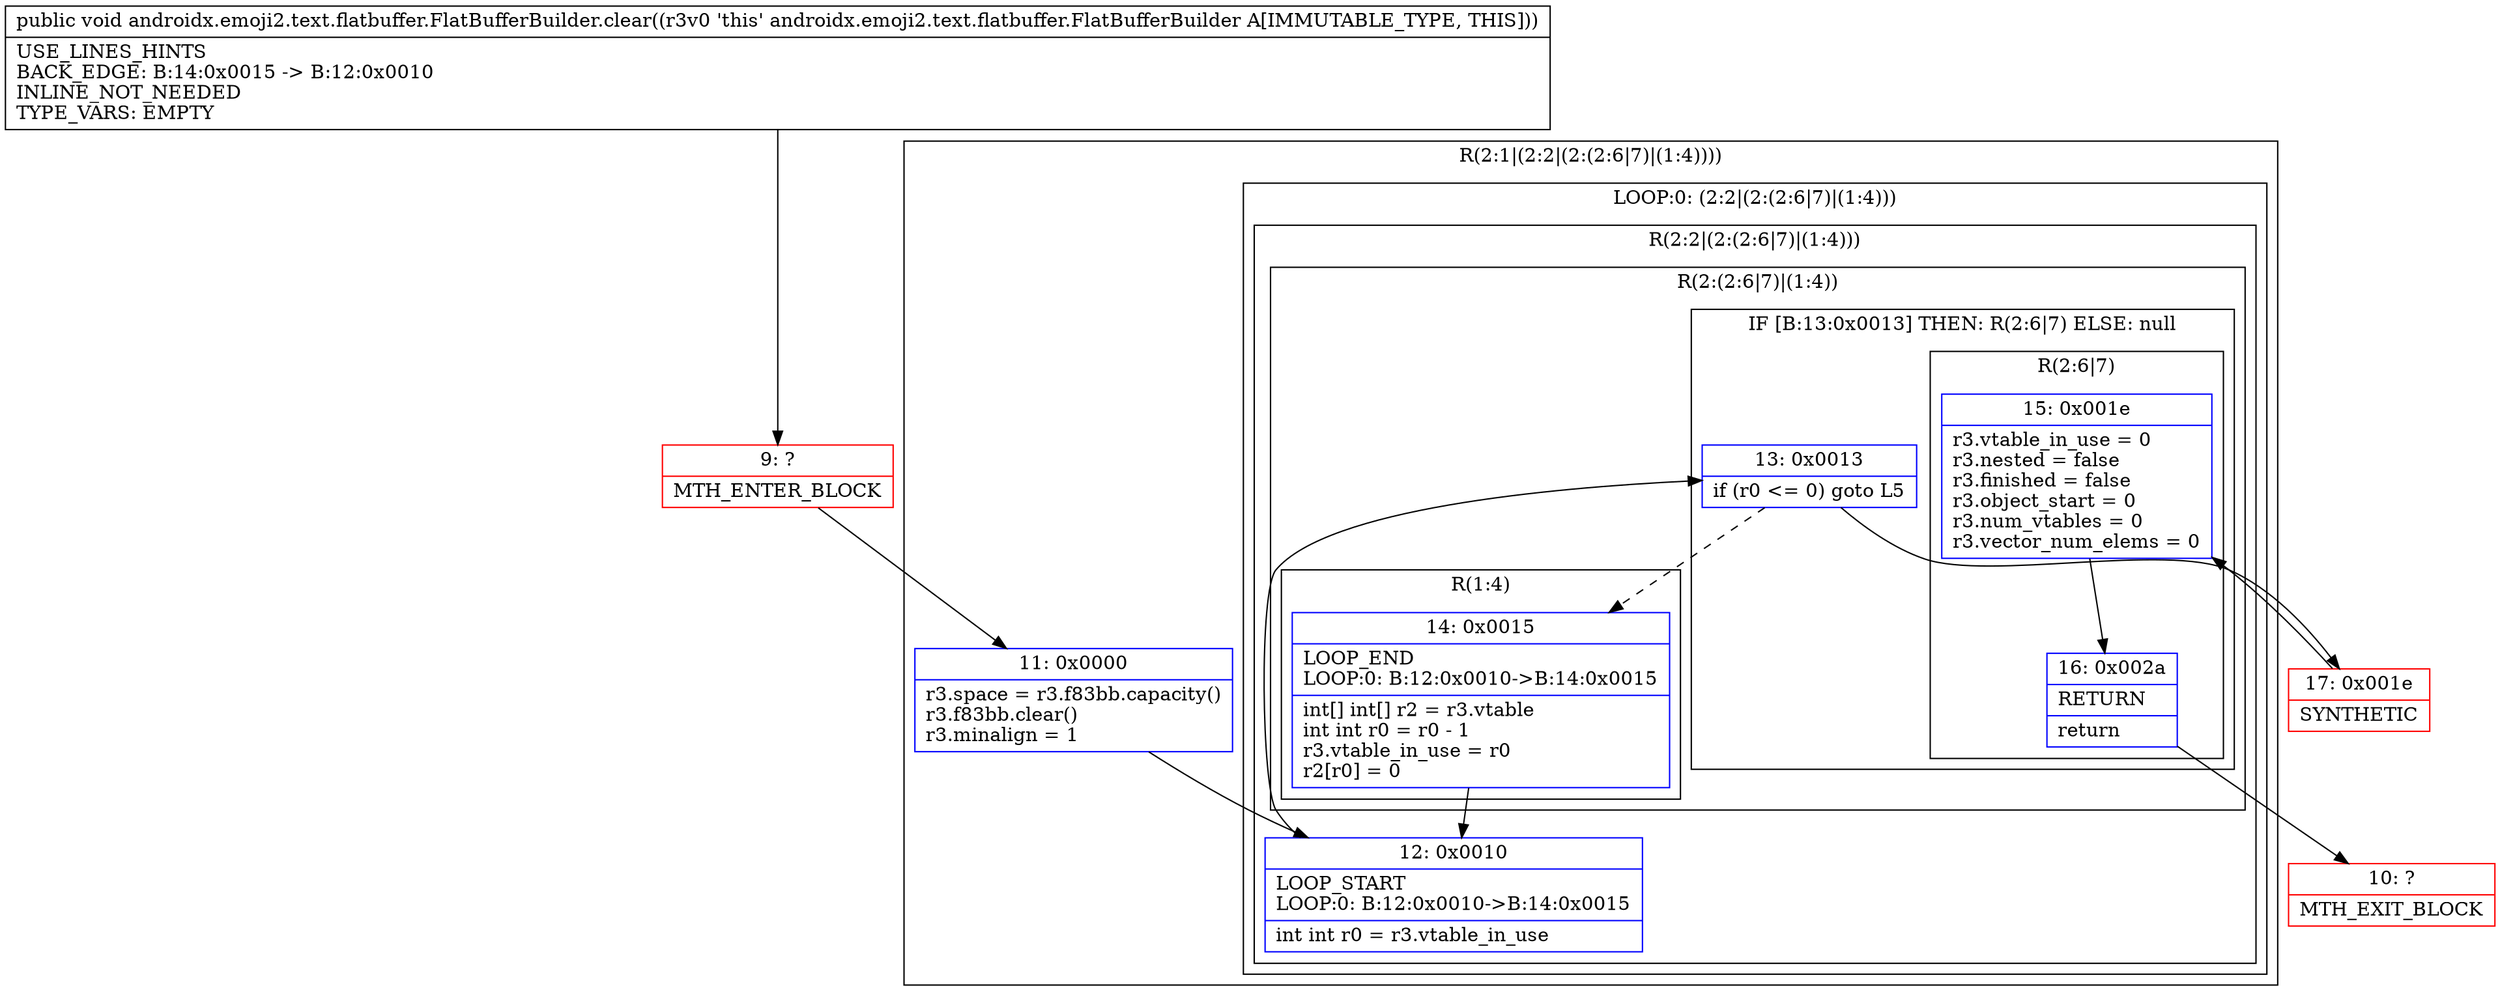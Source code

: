 digraph "CFG forandroidx.emoji2.text.flatbuffer.FlatBufferBuilder.clear()V" {
subgraph cluster_Region_1612102640 {
label = "R(2:1|(2:2|(2:(2:6|7)|(1:4))))";
node [shape=record,color=blue];
Node_11 [shape=record,label="{11\:\ 0x0000|r3.space = r3.f83bb.capacity()\lr3.f83bb.clear()\lr3.minalign = 1\l}"];
subgraph cluster_LoopRegion_838163207 {
label = "LOOP:0: (2:2|(2:(2:6|7)|(1:4)))";
node [shape=record,color=blue];
subgraph cluster_Region_114465046 {
label = "R(2:2|(2:(2:6|7)|(1:4)))";
node [shape=record,color=blue];
Node_12 [shape=record,label="{12\:\ 0x0010|LOOP_START\lLOOP:0: B:12:0x0010\-\>B:14:0x0015\l|int int r0 = r3.vtable_in_use\l}"];
subgraph cluster_Region_1695347695 {
label = "R(2:(2:6|7)|(1:4))";
node [shape=record,color=blue];
subgraph cluster_IfRegion_197918018 {
label = "IF [B:13:0x0013] THEN: R(2:6|7) ELSE: null";
node [shape=record,color=blue];
Node_13 [shape=record,label="{13\:\ 0x0013|if (r0 \<= 0) goto L5\l}"];
subgraph cluster_Region_318130625 {
label = "R(2:6|7)";
node [shape=record,color=blue];
Node_15 [shape=record,label="{15\:\ 0x001e|r3.vtable_in_use = 0\lr3.nested = false\lr3.finished = false\lr3.object_start = 0\lr3.num_vtables = 0\lr3.vector_num_elems = 0\l}"];
Node_16 [shape=record,label="{16\:\ 0x002a|RETURN\l|return\l}"];
}
}
subgraph cluster_Region_1050631625 {
label = "R(1:4)";
node [shape=record,color=blue];
Node_14 [shape=record,label="{14\:\ 0x0015|LOOP_END\lLOOP:0: B:12:0x0010\-\>B:14:0x0015\l|int[] int[] r2 = r3.vtable\lint int r0 = r0 \- 1\lr3.vtable_in_use = r0\lr2[r0] = 0\l}"];
}
}
}
}
}
Node_9 [shape=record,color=red,label="{9\:\ ?|MTH_ENTER_BLOCK\l}"];
Node_17 [shape=record,color=red,label="{17\:\ 0x001e|SYNTHETIC\l}"];
Node_10 [shape=record,color=red,label="{10\:\ ?|MTH_EXIT_BLOCK\l}"];
MethodNode[shape=record,label="{public void androidx.emoji2.text.flatbuffer.FlatBufferBuilder.clear((r3v0 'this' androidx.emoji2.text.flatbuffer.FlatBufferBuilder A[IMMUTABLE_TYPE, THIS]))  | USE_LINES_HINTS\lBACK_EDGE: B:14:0x0015 \-\> B:12:0x0010\lINLINE_NOT_NEEDED\lTYPE_VARS: EMPTY\l}"];
MethodNode -> Node_9;Node_11 -> Node_12;
Node_12 -> Node_13;
Node_13 -> Node_14[style=dashed];
Node_13 -> Node_17;
Node_15 -> Node_16;
Node_16 -> Node_10;
Node_14 -> Node_12;
Node_9 -> Node_11;
Node_17 -> Node_15;
}

